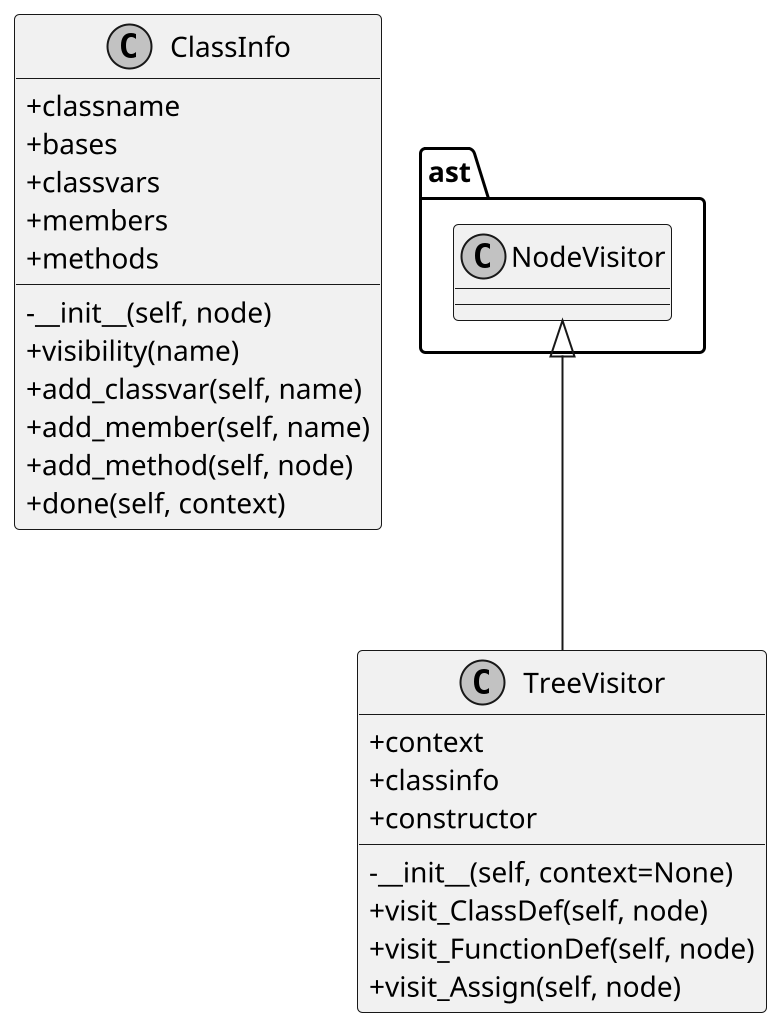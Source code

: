 @startuml
skinparam monochrome true
skinparam classAttributeIconSize 0
scale 2

class ClassInfo {
  +classname
  +bases
  +classvars
  +members
  +methods
  -__init__(self, node)
  +visibility(name)
  +add_classvar(self, name)
  +add_member(self, name)
  +add_method(self, node)
  +done(self, context)
}

ast.NodeVisitor <|-- TreeVisitor
class TreeVisitor {
  +context
  +classinfo
  +constructor
  -__init__(self, context=None)
  +visit_ClassDef(self, node)
  +visit_FunctionDef(self, node)
  +visit_Assign(self, node)
}

@enduml
